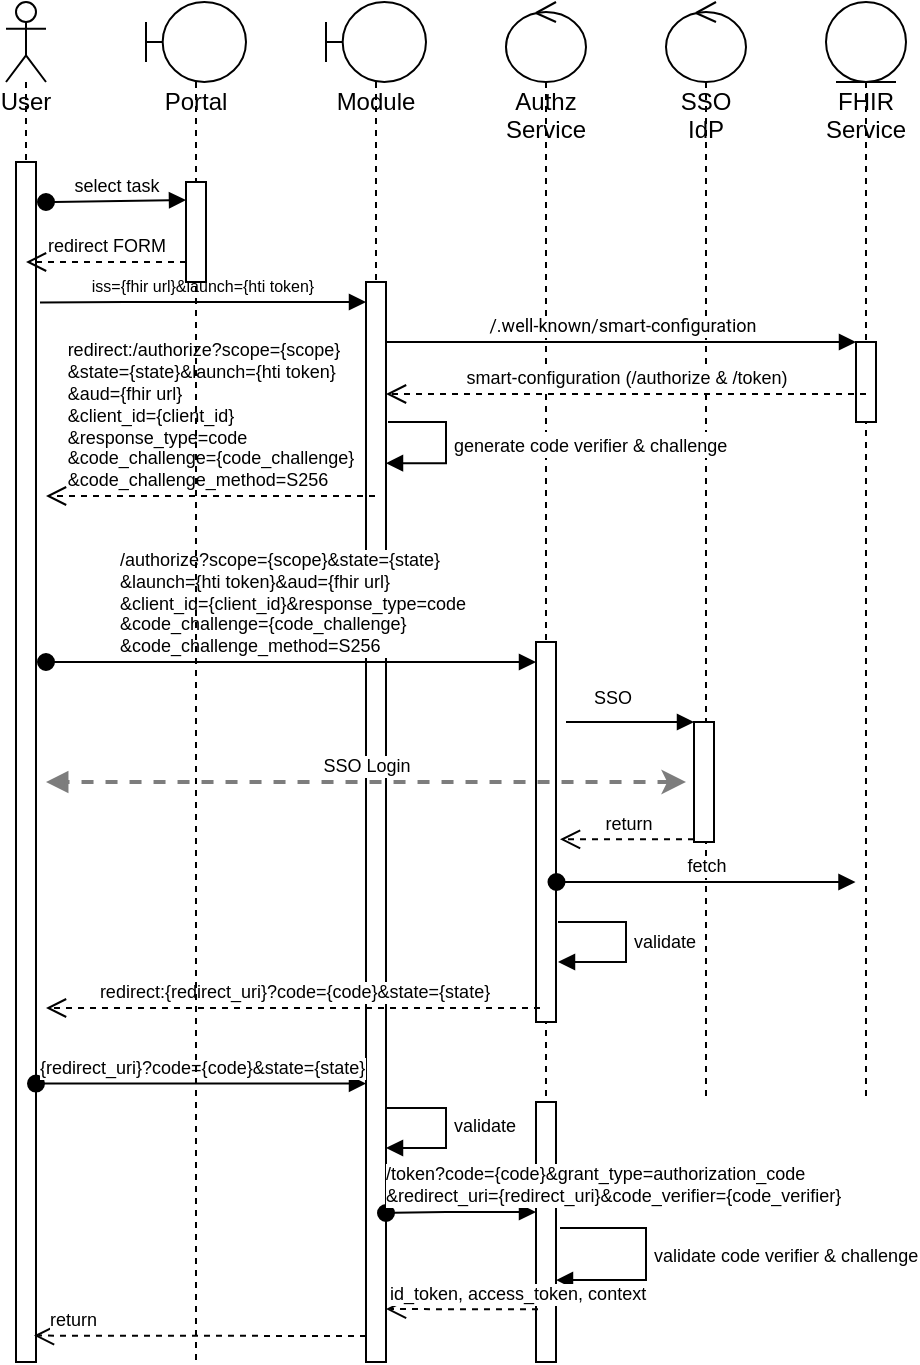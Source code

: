 <mxfile version="21.1.4" type="github">
  <diagram id="ASmLAsQBJp6RxAvkR3ZK" name="Page-1">
    <mxGraphModel dx="1795" dy="680" grid="1" gridSize="10" guides="1" tooltips="1" connect="1" arrows="1" fold="1" page="1" pageScale="1" pageWidth="827" pageHeight="1169" math="0" shadow="0">
      <root>
        <mxCell id="0" />
        <mxCell id="1" parent="0" />
        <mxCell id="tFAe00YomWJKI2c7WjUw-1" value="User" style="shape=umlLifeline;participant=umlActor;perimeter=lifelinePerimeter;whiteSpace=wrap;html=1;container=1;collapsible=0;recursiveResize=0;verticalAlign=top;spacingTop=36;outlineConnect=0;" parent="1" vertex="1">
          <mxGeometry x="-320" y="40" width="20" height="680" as="geometry" />
        </mxCell>
        <mxCell id="tFAe00YomWJKI2c7WjUw-2" value="" style="html=1;points=[];perimeter=orthogonalPerimeter;" parent="tFAe00YomWJKI2c7WjUw-1" vertex="1">
          <mxGeometry x="5" y="80" width="10" height="600" as="geometry" />
        </mxCell>
        <mxCell id="tFAe00YomWJKI2c7WjUw-3" value="Module" style="shape=umlLifeline;participant=umlBoundary;perimeter=lifelinePerimeter;whiteSpace=wrap;html=1;container=1;collapsible=0;recursiveResize=0;verticalAlign=top;spacingTop=36;outlineConnect=0;" parent="1" vertex="1">
          <mxGeometry x="-160" y="40" width="50" height="680" as="geometry" />
        </mxCell>
        <mxCell id="tFAe00YomWJKI2c7WjUw-4" value="" style="html=1;points=[];perimeter=orthogonalPerimeter;fontSize=9;" parent="tFAe00YomWJKI2c7WjUw-3" vertex="1">
          <mxGeometry x="20" y="140" width="10" height="540" as="geometry" />
        </mxCell>
        <mxCell id="tFAe00YomWJKI2c7WjUw-7" value="Authz Service" style="shape=umlLifeline;participant=umlControl;perimeter=lifelinePerimeter;whiteSpace=wrap;html=1;container=1;collapsible=0;recursiveResize=0;verticalAlign=top;spacingTop=36;outlineConnect=0;" parent="1" vertex="1">
          <mxGeometry x="-70" y="40" width="40" height="680" as="geometry" />
        </mxCell>
        <mxCell id="tFAe00YomWJKI2c7WjUw-8" value="" style="html=1;points=[];perimeter=orthogonalPerimeter;fontSize=9;" parent="tFAe00YomWJKI2c7WjUw-7" vertex="1">
          <mxGeometry x="15" y="320" width="10" height="190" as="geometry" />
        </mxCell>
        <mxCell id="tFAe00YomWJKI2c7WjUw-9" value="" style="html=1;points=[];perimeter=orthogonalPerimeter;fontSize=9;" parent="tFAe00YomWJKI2c7WjUw-7" vertex="1">
          <mxGeometry x="15" y="550" width="10" height="130" as="geometry" />
        </mxCell>
        <mxCell id="tFAe00YomWJKI2c7WjUw-10" value="validate" style="edgeStyle=orthogonalEdgeStyle;html=1;align=left;spacingLeft=2;endArrow=block;rounded=0;fontSize=9;strokeColor=#030303;strokeWidth=1;" parent="tFAe00YomWJKI2c7WjUw-7" edge="1">
          <mxGeometry relative="1" as="geometry">
            <mxPoint x="26" y="460" as="sourcePoint" />
            <Array as="points">
              <mxPoint x="60" y="460" />
              <mxPoint x="60" y="480" />
            </Array>
            <mxPoint x="26" y="480" as="targetPoint" />
          </mxGeometry>
        </mxCell>
        <mxCell id="tFAe00YomWJKI2c7WjUw-11" value="validate code verifier &amp;amp; challenge" style="edgeStyle=orthogonalEdgeStyle;html=1;align=left;spacingLeft=2;endArrow=block;rounded=0;entryX=1;entryY=0.531;fontSize=9;entryDx=0;entryDy=0;entryPerimeter=0;exitX=1.2;exitY=0.331;exitDx=0;exitDy=0;exitPerimeter=0;" parent="tFAe00YomWJKI2c7WjUw-7" edge="1">
          <mxGeometry relative="1" as="geometry">
            <mxPoint x="27" y="613.03" as="sourcePoint" />
            <Array as="points">
              <mxPoint x="70" y="613" />
              <mxPoint x="70" y="639" />
            </Array>
            <mxPoint x="25" y="639.03" as="targetPoint" />
          </mxGeometry>
        </mxCell>
        <mxCell id="tFAe00YomWJKI2c7WjUw-12" value="SSO IdP" style="shape=umlLifeline;participant=umlControl;perimeter=lifelinePerimeter;whiteSpace=wrap;html=1;container=1;collapsible=0;recursiveResize=0;verticalAlign=top;spacingTop=36;outlineConnect=0;" parent="1" vertex="1">
          <mxGeometry x="10" y="40" width="40" height="550" as="geometry" />
        </mxCell>
        <mxCell id="tFAe00YomWJKI2c7WjUw-13" value="" style="html=1;points=[];perimeter=orthogonalPerimeter;fontSize=9;" parent="tFAe00YomWJKI2c7WjUw-12" vertex="1">
          <mxGeometry x="14" y="360" width="10" height="60" as="geometry" />
        </mxCell>
        <mxCell id="tFAe00YomWJKI2c7WjUw-14" value="FHIR Service" style="shape=umlLifeline;participant=umlEntity;perimeter=lifelinePerimeter;whiteSpace=wrap;html=1;container=1;collapsible=0;recursiveResize=0;verticalAlign=top;spacingTop=36;outlineConnect=0;" parent="1" vertex="1">
          <mxGeometry x="90" y="40" width="40" height="550" as="geometry" />
        </mxCell>
        <mxCell id="tFAe00YomWJKI2c7WjUw-15" value="" style="html=1;points=[];perimeter=orthogonalPerimeter;fontSize=9;" parent="tFAe00YomWJKI2c7WjUw-14" vertex="1">
          <mxGeometry x="15" y="170" width="10" height="40" as="geometry" />
        </mxCell>
        <mxCell id="tFAe00YomWJKI2c7WjUw-16" value="select task" style="html=1;verticalAlign=bottom;startArrow=oval;startFill=1;endArrow=block;startSize=8;rounded=0;fontSize=9;" parent="1" edge="1">
          <mxGeometry width="60" relative="1" as="geometry">
            <mxPoint x="-300" y="140" as="sourcePoint" />
            <mxPoint x="-230" y="139" as="targetPoint" />
          </mxGeometry>
        </mxCell>
        <mxCell id="tFAe00YomWJKI2c7WjUw-17" value="redirect FORM" style="html=1;verticalAlign=bottom;endArrow=open;dashed=1;endSize=8;rounded=0;fontSize=9;exitX=0;exitY=0.8;exitDx=0;exitDy=0;exitPerimeter=0;" parent="1" target="tFAe00YomWJKI2c7WjUw-1" edge="1" source="HlWA1m7cCYBmyquMdnti-2">
          <mxGeometry relative="1" as="geometry">
            <mxPoint x="-222" y="170" as="sourcePoint" />
            <mxPoint x="-300" y="170" as="targetPoint" />
            <Array as="points">
              <mxPoint x="-290" y="170" />
            </Array>
          </mxGeometry>
        </mxCell>
        <mxCell id="tFAe00YomWJKI2c7WjUw-18" value="&lt;span style=&quot;text-align: start;&quot; id=&quot;docs-internal-guid-1505f8b8-7fff-2bb9-398f-21b4f6429415&quot;&gt;&lt;p style=&quot;line-height: 1.2; text-align: center; margin-top: 0pt; margin-bottom: 0pt;&quot; dir=&quot;ltr&quot;&gt;&lt;span style=&quot;font-family: Asap, sans-serif; font-variant-ligatures: normal; font-variant-east-asian: normal; font-variant-position: normal; vertical-align: baseline;&quot;&gt;&lt;font style=&quot;font-size: 8px;&quot;&gt;iss={fhir url}&amp;amp;launch={hti token}&lt;/font&gt;&lt;/span&gt;&lt;/p&gt;&lt;/span&gt;" style="html=1;verticalAlign=bottom;endArrow=block;rounded=0;exitX=1.2;exitY=0.117;exitDx=0;exitDy=0;exitPerimeter=0;" parent="1" source="tFAe00YomWJKI2c7WjUw-2" edge="1">
          <mxGeometry width="80" relative="1" as="geometry">
            <mxPoint x="-300" y="190" as="sourcePoint" />
            <mxPoint x="-140" y="190" as="targetPoint" />
            <Array as="points">
              <mxPoint x="-260" y="190" />
            </Array>
          </mxGeometry>
        </mxCell>
        <mxCell id="tFAe00YomWJKI2c7WjUw-19" value="&lt;span style=&quot;text-align: start;&quot; id=&quot;docs-internal-guid-a28b069d-7fff-43a8-c809-6137400d5dd9&quot;&gt;&lt;span style=&quot;font-family: Roboto, sans-serif; font-variant-ligatures: normal; font-variant-east-asian: normal; font-variant-position: normal; vertical-align: baseline;&quot;&gt;&lt;font style=&quot;font-size: 9px;&quot;&gt;/.well-known/smart-configuration&lt;/font&gt;&lt;/span&gt;&lt;/span&gt;" style="html=1;verticalAlign=bottom;endArrow=block;entryX=0;entryY=0;rounded=0;fontSize=9;startArrow=none;" parent="1" source="tFAe00YomWJKI2c7WjUw-4" target="tFAe00YomWJKI2c7WjUw-15" edge="1">
          <mxGeometry relative="1" as="geometry">
            <mxPoint x="-20.5" y="210" as="sourcePoint" />
          </mxGeometry>
        </mxCell>
        <mxCell id="tFAe00YomWJKI2c7WjUw-20" value="smart-configuration (/authorize &amp;amp; /token)" style="html=1;verticalAlign=bottom;endArrow=open;dashed=1;endSize=8;rounded=0;fontSize=9;" parent="1" edge="1">
          <mxGeometry relative="1" as="geometry">
            <mxPoint x="-130" y="236" as="targetPoint" />
            <mxPoint x="110" y="236" as="sourcePoint" />
          </mxGeometry>
        </mxCell>
        <mxCell id="tFAe00YomWJKI2c7WjUw-21" value="&lt;div style=&quot;border-color: var(--border-color); text-align: justify;&quot;&gt;/authorize?scope={scope}&amp;amp;state={state}&lt;/div&gt;&lt;div style=&quot;border-color: var(--border-color); text-align: justify;&quot;&gt;&amp;amp;launch={hti token}&amp;amp;aud={fhir url}&lt;/div&gt;&lt;div style=&quot;border-color: var(--border-color);&quot;&gt;&lt;div style=&quot;border-color: var(--border-color); text-align: justify;&quot;&gt;&amp;amp;client_id={client_id}&amp;amp;response_type=code&lt;/div&gt;&lt;/div&gt;&lt;div style=&quot;border-color: var(--border-color); text-align: justify;&quot;&gt;&amp;amp;code_challenge={code_challenge}&lt;/div&gt;&lt;div style=&quot;border-color: var(--border-color); text-align: justify;&quot;&gt;&amp;amp;code_challenge_method=S256&lt;/div&gt;" style="html=1;verticalAlign=bottom;startArrow=oval;endArrow=block;startSize=8;rounded=0;fontSize=9;" parent="1" edge="1">
          <mxGeometry relative="1" as="geometry">
            <mxPoint x="-300" y="370" as="sourcePoint" />
            <Array as="points">
              <mxPoint x="-270" y="370" />
            </Array>
            <mxPoint x="-55" y="370" as="targetPoint" />
          </mxGeometry>
        </mxCell>
        <mxCell id="tFAe00YomWJKI2c7WjUw-22" value="SSO" style="html=1;verticalAlign=bottom;endArrow=block;entryX=0;entryY=0;rounded=0;fontSize=9;" parent="1" target="tFAe00YomWJKI2c7WjUw-13" edge="1">
          <mxGeometry x="-0.287" y="4" relative="1" as="geometry">
            <mxPoint x="-40" y="400" as="sourcePoint" />
            <mxPoint as="offset" />
          </mxGeometry>
        </mxCell>
        <mxCell id="tFAe00YomWJKI2c7WjUw-23" value="SSO Login" style="html=1;verticalAlign=bottom;endArrow=block;rounded=0;fontSize=9;startArrow=classic;startFill=1;strokeWidth=2;dashed=1;strokeColor=#7D7D7D;" parent="1" edge="1">
          <mxGeometry width="80" relative="1" as="geometry">
            <mxPoint x="20" y="430" as="sourcePoint" />
            <mxPoint x="-300" y="430" as="targetPoint" />
          </mxGeometry>
        </mxCell>
        <mxCell id="tFAe00YomWJKI2c7WjUw-24" value="return" style="html=1;verticalAlign=bottom;endArrow=open;dashed=1;endSize=8;rounded=0;fontSize=9;entryX=1.2;entryY=0.414;entryDx=0;entryDy=0;entryPerimeter=0;" parent="1" edge="1">
          <mxGeometry relative="1" as="geometry">
            <mxPoint x="-43" y="458.66" as="targetPoint" />
            <mxPoint x="24" y="458.66" as="sourcePoint" />
          </mxGeometry>
        </mxCell>
        <mxCell id="tFAe00YomWJKI2c7WjUw-25" value="&lt;div style=&quot;text-align: justify;&quot;&gt;redirect:/authorize?scope={scope}&lt;/div&gt;&lt;div style=&quot;&quot;&gt;&lt;div style=&quot;text-align: justify;&quot;&gt;&amp;amp;state={state}&amp;amp;launch={hti token}&lt;/div&gt;&lt;div style=&quot;text-align: justify;&quot;&gt;&amp;amp;aud={fhir url}&lt;/div&gt;&lt;div style=&quot;text-align: justify;&quot;&gt;&amp;amp;client_id={client_id}&lt;/div&gt;&lt;div style=&quot;text-align: justify;&quot;&gt;&amp;amp;response_type=code&lt;/div&gt;&lt;/div&gt;&lt;div style=&quot;text-align: justify;&quot;&gt;&amp;amp;code_challenge={code_challenge}&lt;/div&gt;&lt;div style=&quot;text-align: justify;&quot;&gt;&amp;amp;code_challenge_method=S256&lt;/div&gt;" style="html=1;verticalAlign=bottom;endArrow=open;dashed=1;endSize=8;rounded=0;fontSize=9;align=center;" parent="1" source="tFAe00YomWJKI2c7WjUw-3" edge="1">
          <mxGeometry relative="1" as="geometry">
            <mxPoint x="-151.5" y="260" as="sourcePoint" />
            <mxPoint x="-300" y="287" as="targetPoint" />
          </mxGeometry>
        </mxCell>
        <mxCell id="tFAe00YomWJKI2c7WjUw-26" value="redirect:{redirect_uri}?code={code}&amp;amp;state={state}" style="html=1;verticalAlign=bottom;endArrow=open;dashed=1;endSize=8;rounded=0;fontSize=9;strokeWidth=1;exitX=0.2;exitY=0.963;exitDx=0;exitDy=0;exitPerimeter=0;" parent="1" source="tFAe00YomWJKI2c7WjUw-8" edge="1">
          <mxGeometry relative="1" as="geometry">
            <mxPoint x="-60" y="540" as="sourcePoint" />
            <mxPoint x="-300" y="543" as="targetPoint" />
          </mxGeometry>
        </mxCell>
        <mxCell id="tFAe00YomWJKI2c7WjUw-27" value="&lt;div style=&quot;&quot;&gt;{redirect_uri}?code={code}&amp;amp;state={state}&lt;/div&gt;" style="html=1;verticalAlign=bottom;startArrow=oval;endArrow=block;startSize=8;rounded=0;fontSize=9;strokeWidth=1;align=left;exitX=1;exitY=0.768;exitDx=0;exitDy=0;exitPerimeter=0;" parent="1" source="tFAe00YomWJKI2c7WjUw-2" edge="1">
          <mxGeometry x="-1" relative="1" as="geometry">
            <mxPoint x="-300" y="580" as="sourcePoint" />
            <mxPoint as="offset" />
            <mxPoint x="-140" y="580.8" as="targetPoint" />
          </mxGeometry>
        </mxCell>
        <mxCell id="tFAe00YomWJKI2c7WjUw-28" value="&lt;span style=&quot;&quot; id=&quot;docs-internal-guid-0ab07bfd-7fff-b5ed-49af-7fb6f616343c&quot;&gt;&lt;div style=&quot;border-color: var(--border-color);&quot;&gt;/token?code={code}&amp;amp;grant_type=authorization_code&lt;/div&gt;&lt;div style=&quot;border-color: var(--border-color);&quot;&gt;&amp;amp;redirect_uri={redirect_uri}&amp;amp;code_verifier={code_verifier}&lt;/div&gt;&lt;/span&gt;" style="html=1;verticalAlign=bottom;startArrow=oval;endArrow=block;startSize=8;rounded=0;fontSize=9;strokeWidth=1;exitX=1;exitY=0.57;exitDx=0;exitDy=0;exitPerimeter=0;align=left;" parent="1" edge="1">
          <mxGeometry x="-1" y="-2" relative="1" as="geometry">
            <mxPoint x="-130" y="645.5" as="sourcePoint" />
            <Array as="points">
              <mxPoint x="-100" y="645" />
            </Array>
            <mxPoint x="-2" y="-2" as="offset" />
            <mxPoint x="-55" y="645" as="targetPoint" />
          </mxGeometry>
        </mxCell>
        <mxCell id="tFAe00YomWJKI2c7WjUw-29" value="id_token, access_token, context" style="html=1;verticalAlign=bottom;endArrow=open;dashed=1;endSize=8;rounded=0;fontSize=9;strokeColor=#030303;strokeWidth=1;exitX=0.1;exitY=0.72;exitDx=0;exitDy=0;exitPerimeter=0;entryX=1;entryY=0.757;entryDx=0;entryDy=0;entryPerimeter=0;align=left;" parent="1" edge="1">
          <mxGeometry x="1" relative="1" as="geometry">
            <mxPoint x="-54" y="693.6" as="sourcePoint" />
            <mxPoint x="-130" y="693.55" as="targetPoint" />
            <mxPoint as="offset" />
          </mxGeometry>
        </mxCell>
        <mxCell id="tFAe00YomWJKI2c7WjUw-30" value="return" style="html=1;verticalAlign=bottom;endArrow=open;dashed=1;endSize=8;rounded=0;fontSize=9;strokeColor=#030303;strokeWidth=1;entryX=0.9;entryY=0.978;entryDx=0;entryDy=0;entryPerimeter=0;align=left;" parent="1" target="tFAe00YomWJKI2c7WjUw-2" edge="1">
          <mxGeometry x="0.927" relative="1" as="geometry">
            <mxPoint x="-140" y="707" as="sourcePoint" />
            <mxPoint x="-310.5" y="672.3" as="targetPoint" />
            <mxPoint as="offset" />
          </mxGeometry>
        </mxCell>
        <mxCell id="tFAe00YomWJKI2c7WjUw-31" value="fetch" style="html=1;verticalAlign=bottom;startArrow=oval;startFill=1;endArrow=block;startSize=8;rounded=0;fontSize=9;" parent="1" edge="1">
          <mxGeometry width="60" relative="1" as="geometry">
            <mxPoint x="-44.75" y="480" as="sourcePoint" />
            <mxPoint x="104.75" y="480" as="targetPoint" />
            <Array as="points">
              <mxPoint x="75.25" y="480" />
            </Array>
          </mxGeometry>
        </mxCell>
        <mxCell id="HlWA1m7cCYBmyquMdnti-1" value="Portal" style="shape=umlLifeline;participant=umlBoundary;perimeter=lifelinePerimeter;whiteSpace=wrap;html=1;container=1;collapsible=0;recursiveResize=0;verticalAlign=top;spacingTop=36;outlineConnect=0;" vertex="1" parent="1">
          <mxGeometry x="-250" y="40" width="50" height="680" as="geometry" />
        </mxCell>
        <mxCell id="HlWA1m7cCYBmyquMdnti-2" value="" style="html=1;points=[];perimeter=orthogonalPerimeter;fontSize=9;" vertex="1" parent="HlWA1m7cCYBmyquMdnti-1">
          <mxGeometry x="20" y="90" width="10" height="50" as="geometry" />
        </mxCell>
        <mxCell id="tFAe00YomWJKI2c7WjUw-6" value="&lt;font style=&quot;font-size: 9px;&quot;&gt;generate code verifier &amp;amp; challenge&lt;/font&gt;" style="edgeStyle=orthogonalEdgeStyle;html=1;align=left;spacingLeft=2;endArrow=block;rounded=0;entryX=0.9;entryY=0.351;entryDx=0;entryDy=0;entryPerimeter=0;" parent="1" edge="1">
          <mxGeometry relative="1" as="geometry">
            <mxPoint x="-129" y="250" as="sourcePoint" />
            <Array as="points">
              <mxPoint x="-100" y="250" />
              <mxPoint x="-100" y="271" />
            </Array>
            <mxPoint x="-130" y="270.6" as="targetPoint" />
          </mxGeometry>
        </mxCell>
        <mxCell id="HlWA1m7cCYBmyquMdnti-5" value="validate" style="edgeStyle=orthogonalEdgeStyle;html=1;align=left;spacingLeft=2;endArrow=block;rounded=0;fontSize=9;strokeColor=#030303;strokeWidth=1;exitX=1.1;exitY=0.721;exitDx=0;exitDy=0;exitPerimeter=0;" edge="1" parent="1">
          <mxGeometry relative="1" as="geometry">
            <mxPoint x="-130" y="590" as="sourcePoint" />
            <Array as="points">
              <mxPoint x="-130" y="593" />
              <mxPoint x="-100" y="593" />
              <mxPoint x="-100" y="613" />
            </Array>
            <mxPoint x="-130" y="613" as="targetPoint" />
          </mxGeometry>
        </mxCell>
      </root>
    </mxGraphModel>
  </diagram>
</mxfile>
